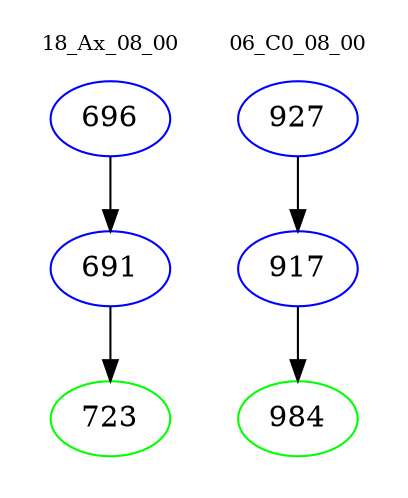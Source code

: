 digraph{
subgraph cluster_0 {
color = white
label = "18_Ax_08_00";
fontsize=10;
T0_696 [label="696", color="blue"]
T0_696 -> T0_691 [color="black"]
T0_691 [label="691", color="blue"]
T0_691 -> T0_723 [color="black"]
T0_723 [label="723", color="green"]
}
subgraph cluster_1 {
color = white
label = "06_C0_08_00";
fontsize=10;
T1_927 [label="927", color="blue"]
T1_927 -> T1_917 [color="black"]
T1_917 [label="917", color="blue"]
T1_917 -> T1_984 [color="black"]
T1_984 [label="984", color="green"]
}
}
